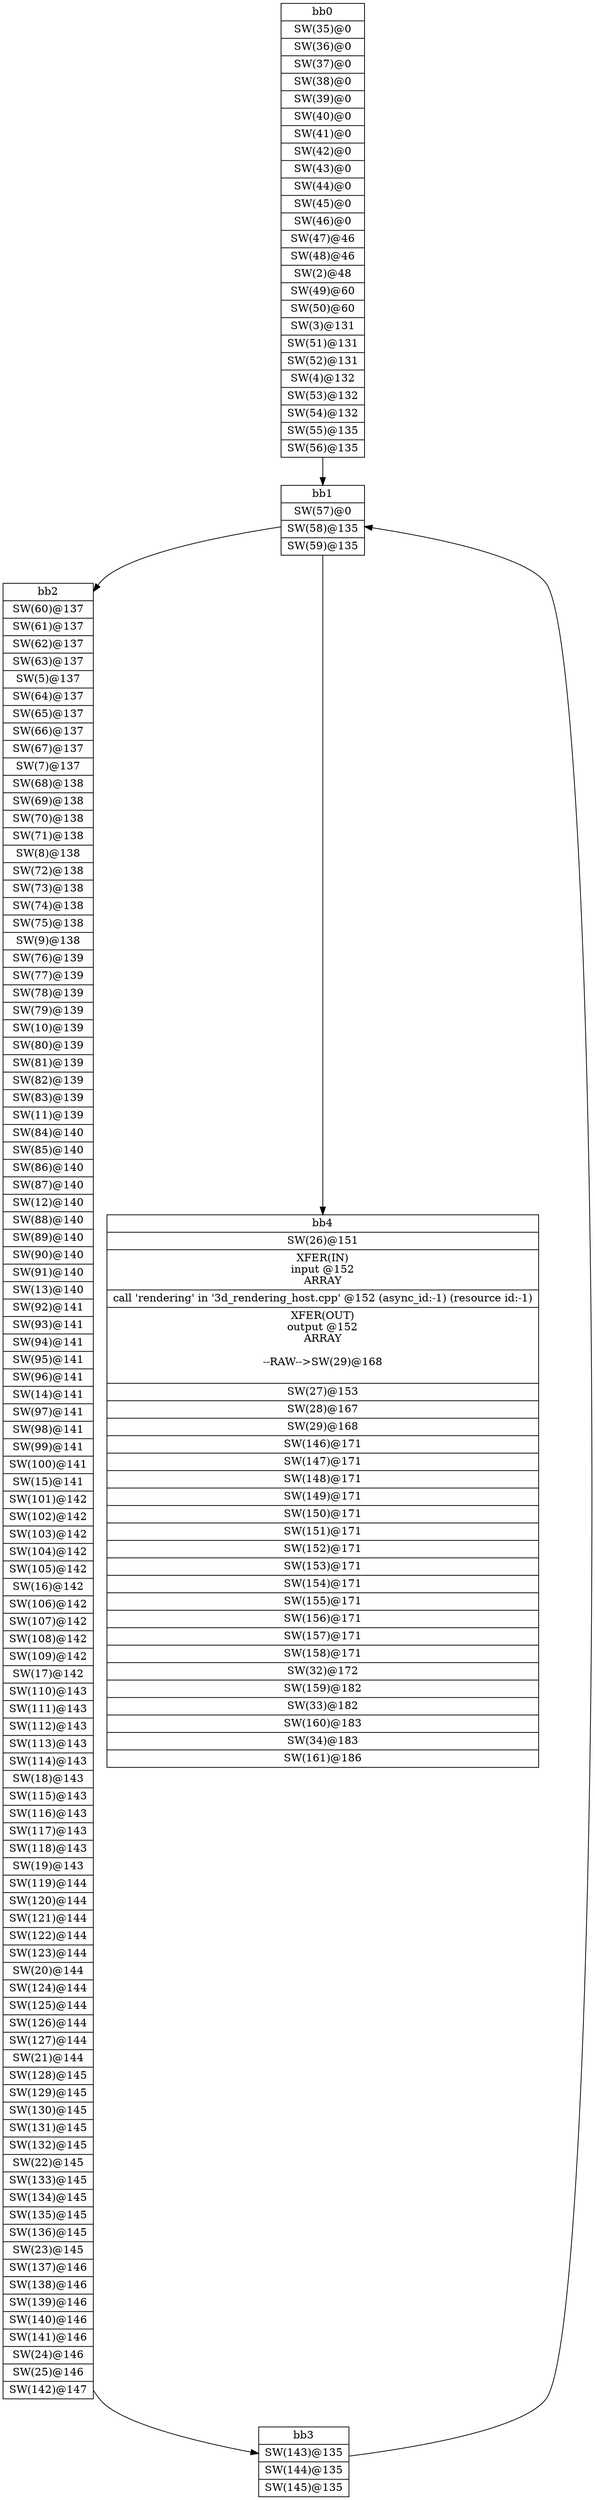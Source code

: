 digraph CDFG {
node [shape=record];
bb0 [shape=record, label = "{bb0|<x0x93c4080>SW(35)@0\n|<x0x93c3e60>SW(36)@0\n|<x0x93c4140>SW(37)@0\n|<x0x93c4200>SW(38)@0\n|<x0x93c42c0>SW(39)@0\n|<x0x93c4380>SW(40)@0\n|<x0x93c4440>SW(41)@0\n|<x0x93c4500>SW(42)@0\n|<x0x93c45c0>SW(43)@0\n|<x0x93c4680>SW(44)@0\n|<x0x93c4740>SW(45)@0\n|<x0x93c4800>SW(46)@0\n|<x0x93c48c0>SW(47)@46\n|<x0x940a700>SW(48)@46\n|<x0x7abbfe0>SW(2)@48\n|<x0x940a7c0>SW(49)@60\n|<x0x940a9a0>SW(50)@60\n|<x0x7abc530>SW(3)@131\n|<x0x940ab80>SW(51)@131\n|<x0x9409a40>SW(52)@131\n|<x0x916c860>SW(4)@132\n|<x0x9409c20>SW(53)@132\n|<x0x9409d50>SW(54)@132\n|<x0x940a3b0>SW(55)@135\n|<x0x940a580>SW(56)@135\n}"];
bb1 [shape=record, label = "{bb1|<x0x9409f00>SW(57)@0\n|<x0x9409fc0>SW(58)@135\n|<x0x940a0f0>SW(59)@135\n}"];
bb2 [shape=record, label = "{bb2|<x0x940a220>SW(60)@137\n|<x0x940ad50>SW(61)@137\n|<x0x940ae80>SW(62)@137\n|<x0x940b050>SW(63)@137\n|<x0x916c970>SW(5)@137\n|<x0x940b180>SW(64)@137\n|<x0x940b2b0>SW(65)@137\n|<x0x940b4a0>SW(66)@137\n|<x0x940b670>SW(67)@137\n|<x0x916dc80>SW(7)@137\n|<x0x940b7a0>SW(68)@138\n|<x0x940b8d0>SW(69)@138\n|<x0x940ba00>SW(70)@138\n|<x0x940bbd0>SW(71)@138\n|<x0x916cb00>SW(8)@138\n|<x0x940bd00>SW(72)@138\n|<x0x940be30>SW(73)@138\n|<x0x940c4a0>SW(74)@138\n|<x0x940bef0>SW(75)@138\n|<x0x6c1df50>SW(9)@138\n|<x0x940c020>SW(76)@139\n|<x0x940c150>SW(77)@139\n|<x0x940c780>SW(78)@139\n|<x0x9406e20>SW(79)@139\n|<x0x6c1e080>SW(10)@139\n|<x0x9406f50>SW(80)@139\n|<x0x9407080>SW(81)@139\n|<x0x9409700>SW(82)@139\n|<x0x94098d0>SW(83)@139\n|<x0x916cde0>SW(11)@139\n|<x0x94071b0>SW(84)@140\n|<x0x94072e0>SW(85)@140\n|<x0x9407410>SW(86)@140\n|<x0x9407540>SW(87)@140\n|<x0x916d030>SW(12)@140\n|<x0x9407670>SW(88)@140\n|<x0x94077a0>SW(89)@140\n|<x0x9407990>SW(90)@140\n|<x0x9407b60>SW(91)@140\n|<x0x916d220>SW(13)@140\n|<x0x9407c90>SW(92)@141\n|<x0x9407dc0>SW(93)@141\n|<x0x9407ef0>SW(94)@141\n|<x0x9408020>SW(95)@141\n|<x0x94081f0>SW(96)@141\n|<x0x916d8f0>SW(14)@141\n|<x0x9408320>SW(97)@141\n|<x0x9408450>SW(98)@141\n|<x0x9408640>SW(99)@141\n|<x0x9406ab0>SW(100)@141\n|<x0x916da20>SW(15)@141\n|<x0x9406be0>SW(101)@142\n|<x0x9406d10>SW(102)@142\n|<x0x9408770>SW(103)@142\n|<x0x94088a0>SW(104)@142\n|<x0x9408a70>SW(105)@142\n|<x0x916d350>SW(16)@142\n|<x0x9408ba0>SW(106)@142\n|<x0x9408cd0>SW(107)@142\n|<x0x9409340>SW(108)@142\n|<x0x9409400>SW(109)@142\n|<x0x916d520>SW(17)@142\n|<x0x9408e00>SW(110)@143\n|<x0x9408f30>SW(111)@143\n|<x0x9409060>SW(112)@143\n|<x0x9409190>SW(113)@143\n|<x0x9404e80>SW(114)@143\n|<x0x916d650>SW(18)@143\n|<x0x9404fb0>SW(115)@143\n|<x0x94050e0>SW(116)@143\n|<x0x94052d0>SW(117)@143\n|<x0x94054a0>SW(118)@143\n|<x0x6c1c330>SW(19)@143\n|<x0x94055d0>SW(119)@144\n|<x0x9405700>SW(120)@144\n|<x0x9405830>SW(121)@144\n|<x0x9405960>SW(122)@144\n|<x0x9405b30>SW(123)@144\n|<x0x6c1dc20>SW(20)@144\n|<x0x9405c60>SW(124)@144\n|<x0x9405d90>SW(125)@144\n|<x0x9405f80>SW(126)@144\n|<x0x9406150>SW(127)@144\n|<x0x6c1c520>SW(21)@144\n|<x0x9406280>SW(128)@145\n|<x0x94063b0>SW(129)@145\n|<x0x94064e0>SW(130)@145\n|<x0x9406610>SW(131)@145\n|<x0x94067e0>SW(132)@145\n|<x0x6c1c770>SW(22)@145\n|<x0x9406910>SW(133)@145\n|<x0x940c8b0>SW(134)@145\n|<x0x940c9e0>SW(135)@145\n|<x0x940caa0>SW(136)@145\n|<x0x6c1c960>SW(23)@145\n|<x0x940cbb0>SW(137)@146\n|<x0x940cce0>SW(138)@146\n|<x0x940ce10>SW(139)@146\n|<x0x940cf40>SW(140)@146\n|<x0x940d110>SW(141)@146\n|<x0x6c1cbb0>SW(24)@146\n|<x0x6c1cda0>SW(25)@146\n|<x0x940d240>SW(142)@147\n}"];
bb3 [shape=record, label = "{bb3|<x0x940d370>SW(143)@135\n|<x0x940d4a0>SW(144)@135\n|<x0x940d670>SW(145)@135\n}"];
bb4 [shape=record, label = "{bb4|<x0x6c1cfa0>SW(26)@151\n|<x0x940efe0>XFER(IN)\ninput @152\nARRAY\n|<x0x7abc2f0>call 'rendering' in '3d_rendering_host.cpp' @152 (async_id:-1) (resource id:-1)\n|<x0x940f0a0>XFER(OUT)\noutput @152\nARRAY\n\n--RAW--\>SW(29)@168\n\n|<x0x6c1d360>SW(27)@153\n|<x0x6c1d470>SW(28)@167\n|<x0x6c1d580>SW(29)@168\n|<x0x940ac40>SW(146)@171\n|<x0x940da80>SW(147)@171\n|<x0x940dbb0>SW(148)@171\n|<x0x940dd80>SW(149)@171\n|<x0x940deb0>SW(150)@171\n|<x0x940dfe0>SW(151)@171\n|<x0x940e110>SW(152)@171\n|<x0x940e2e0>SW(153)@171\n|<x0x940e410>SW(154)@171\n|<x0x940e540>SW(155)@171\n|<x0x940e710>SW(156)@171\n|<x0x940e840>SW(157)@171\n|<x0x940eb20>SW(158)@171\n|<x0x6c14930>SW(32)@172\n|<x0x940ec50>SW(159)@182\n|<x0x6c149f0>SW(33)@182\n|<x0x940ed80>SW(160)@183\n|<x0x6c14c10>SW(34)@183\n|<x0x940eeb0>SW(161)@186\n}"];
bb0 -> bb1
bb1 -> bb2
bb1 -> bb4
bb2 -> bb3
bb3 -> bb1
}
